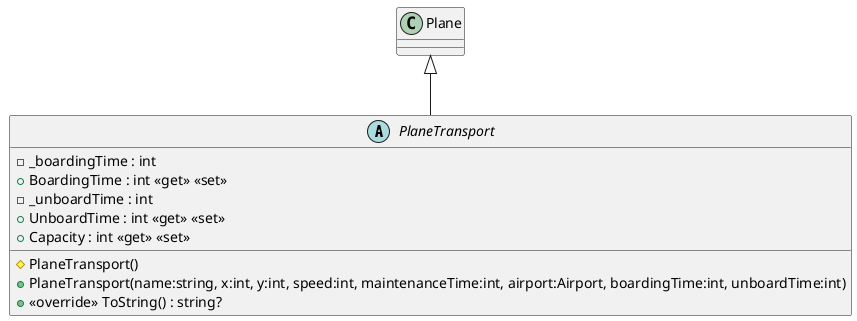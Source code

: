 @startuml
abstract class PlaneTransport {
    - _boardingTime : int
    + BoardingTime : int <<get>> <<set>>
    - _unboardTime : int
    + UnboardTime : int <<get>> <<set>>
    # PlaneTransport()
    + Capacity : int <<get>> <<set>>
    + PlaneTransport(name:string, x:int, y:int, speed:int, maintenanceTime:int, airport:Airport, boardingTime:int, unboardTime:int)
    + <<override>> ToString() : string?
}
Plane <|-- PlaneTransport
@enduml
